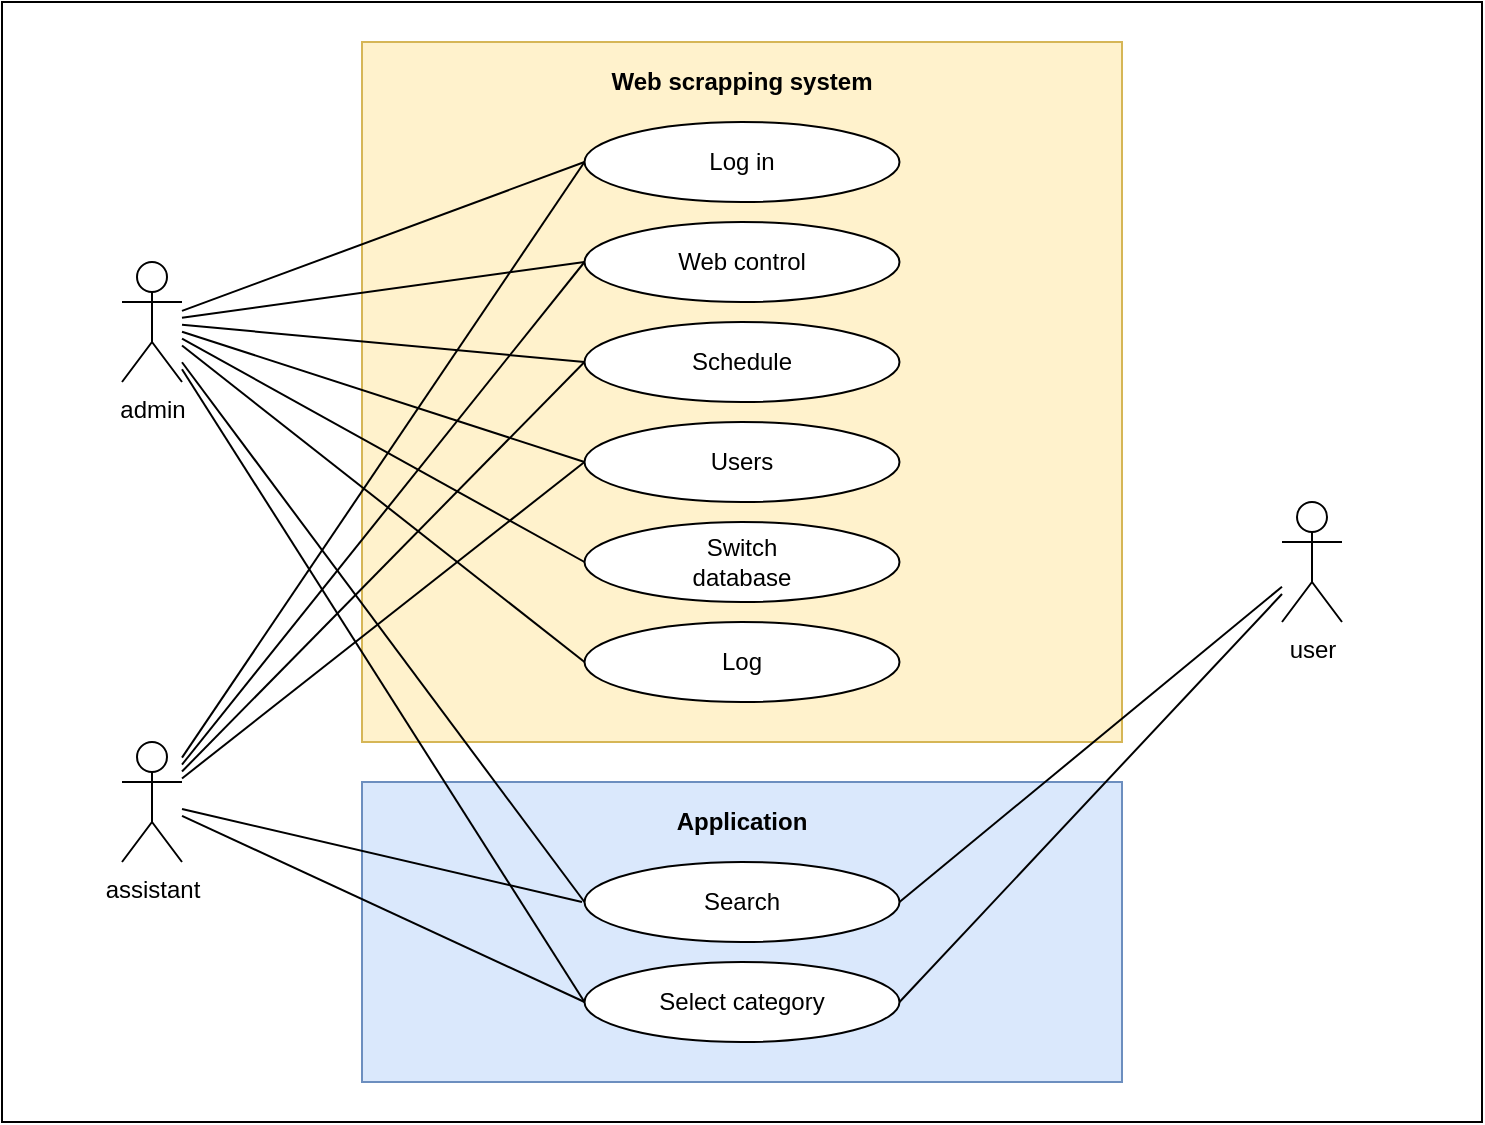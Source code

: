 <mxfile version="14.6.13" type="device"><diagram id="H8uagyXXBhhNgVOTjGwf" name="Page-1"><mxGraphModel dx="1144" dy="1633" grid="1" gridSize="10" guides="1" tooltips="1" connect="1" arrows="1" fold="1" page="1" pageScale="1" pageWidth="1600" pageHeight="900" math="0" shadow="0"><root><mxCell id="0"/><mxCell id="1" parent="0"/><mxCell id="vJiFZHp0hVva1MGDTRMI-4" value="" style="rounded=0;whiteSpace=wrap;html=1;" vertex="1" parent="1"><mxGeometry x="300" y="-20" width="740" height="560" as="geometry"/></mxCell><mxCell id="vJiFZHp0hVva1MGDTRMI-5" value="" style="rounded=0;whiteSpace=wrap;html=1;fillColor=#fff2cc;strokeColor=#d6b656;" vertex="1" parent="1"><mxGeometry x="480" width="380" height="350" as="geometry"/></mxCell><mxCell id="vJiFZHp0hVva1MGDTRMI-6" value="" style="ellipse;whiteSpace=wrap;html=1;" vertex="1" parent="1"><mxGeometry x="591.25" y="40" width="157.5" height="40" as="geometry"/></mxCell><mxCell id="vJiFZHp0hVva1MGDTRMI-7" value="" style="ellipse;whiteSpace=wrap;html=1;" vertex="1" parent="1"><mxGeometry x="591.25" y="90" width="157.5" height="40" as="geometry"/></mxCell><mxCell id="vJiFZHp0hVva1MGDTRMI-8" value="" style="ellipse;whiteSpace=wrap;html=1;" vertex="1" parent="1"><mxGeometry x="591.25" y="140" width="157.5" height="40" as="geometry"/></mxCell><mxCell id="vJiFZHp0hVva1MGDTRMI-9" value="" style="ellipse;whiteSpace=wrap;html=1;" vertex="1" parent="1"><mxGeometry x="591.25" y="190" width="157.5" height="40" as="geometry"/></mxCell><mxCell id="vJiFZHp0hVva1MGDTRMI-10" value="" style="ellipse;whiteSpace=wrap;html=1;" vertex="1" parent="1"><mxGeometry x="591.25" y="240" width="157.5" height="40" as="geometry"/></mxCell><mxCell id="vJiFZHp0hVva1MGDTRMI-11" value="" style="ellipse;whiteSpace=wrap;html=1;" vertex="1" parent="1"><mxGeometry x="591.25" y="290" width="157.5" height="40" as="geometry"/></mxCell><mxCell id="vJiFZHp0hVva1MGDTRMI-12" value="Log in" style="text;html=1;strokeColor=none;fillColor=none;align=center;verticalAlign=middle;whiteSpace=wrap;rounded=0;" vertex="1" parent="1"><mxGeometry x="650" y="50" width="40" height="20" as="geometry"/></mxCell><mxCell id="vJiFZHp0hVva1MGDTRMI-13" value="Web control" style="text;html=1;strokeColor=none;fillColor=none;align=center;verticalAlign=middle;whiteSpace=wrap;rounded=0;" vertex="1" parent="1"><mxGeometry x="630" y="100" width="80" height="20" as="geometry"/></mxCell><mxCell id="vJiFZHp0hVva1MGDTRMI-14" value="Schedule" style="text;html=1;strokeColor=none;fillColor=none;align=center;verticalAlign=middle;whiteSpace=wrap;rounded=0;" vertex="1" parent="1"><mxGeometry x="630" y="150" width="80" height="20" as="geometry"/></mxCell><mxCell id="vJiFZHp0hVva1MGDTRMI-15" value="Users" style="text;html=1;strokeColor=none;fillColor=none;align=center;verticalAlign=middle;whiteSpace=wrap;rounded=0;" vertex="1" parent="1"><mxGeometry x="630" y="200" width="80" height="20" as="geometry"/></mxCell><mxCell id="vJiFZHp0hVva1MGDTRMI-16" value="Switch database" style="text;html=1;strokeColor=none;fillColor=none;align=center;verticalAlign=middle;whiteSpace=wrap;rounded=0;" vertex="1" parent="1"><mxGeometry x="630" y="250" width="80" height="20" as="geometry"/></mxCell><mxCell id="vJiFZHp0hVva1MGDTRMI-17" value="Log" style="text;html=1;strokeColor=none;fillColor=none;align=center;verticalAlign=middle;whiteSpace=wrap;rounded=0;" vertex="1" parent="1"><mxGeometry x="630" y="300" width="80" height="20" as="geometry"/></mxCell><mxCell id="vJiFZHp0hVva1MGDTRMI-18" value="" style="rounded=0;whiteSpace=wrap;html=1;fillColor=#dae8fc;strokeColor=#6c8ebf;" vertex="1" parent="1"><mxGeometry x="480" y="370" width="380" height="150" as="geometry"/></mxCell><mxCell id="vJiFZHp0hVva1MGDTRMI-19" value="&lt;b&gt;Application&lt;/b&gt;" style="text;html=1;strokeColor=none;fillColor=none;align=center;verticalAlign=middle;whiteSpace=wrap;rounded=0;" vertex="1" parent="1"><mxGeometry x="630" y="380" width="80" height="20" as="geometry"/></mxCell><mxCell id="vJiFZHp0hVva1MGDTRMI-20" value="&lt;b&gt;Web scrapping system&lt;/b&gt;" style="text;html=1;strokeColor=none;fillColor=none;align=center;verticalAlign=middle;whiteSpace=wrap;rounded=0;" vertex="1" parent="1"><mxGeometry x="600" y="10" width="140" height="20" as="geometry"/></mxCell><mxCell id="vJiFZHp0hVva1MGDTRMI-21" value="" style="ellipse;whiteSpace=wrap;html=1;" vertex="1" parent="1"><mxGeometry x="591.25" y="410" width="157.5" height="40" as="geometry"/></mxCell><mxCell id="vJiFZHp0hVva1MGDTRMI-22" value="Search" style="text;html=1;strokeColor=none;fillColor=none;align=center;verticalAlign=middle;whiteSpace=wrap;rounded=0;" vertex="1" parent="1"><mxGeometry x="650" y="420" width="40" height="20" as="geometry"/></mxCell><mxCell id="vJiFZHp0hVva1MGDTRMI-23" value="" style="ellipse;whiteSpace=wrap;html=1;" vertex="1" parent="1"><mxGeometry x="591.25" y="460" width="157.5" height="40" as="geometry"/></mxCell><mxCell id="vJiFZHp0hVva1MGDTRMI-24" value="Select category" style="text;html=1;strokeColor=none;fillColor=none;align=center;verticalAlign=middle;whiteSpace=wrap;rounded=0;" vertex="1" parent="1"><mxGeometry x="615" y="470" width="110" height="20" as="geometry"/></mxCell><mxCell id="vJiFZHp0hVva1MGDTRMI-42" style="edgeStyle=none;rounded=0;orthogonalLoop=1;jettySize=auto;html=1;entryX=0;entryY=0.5;entryDx=0;entryDy=0;startArrow=none;startFill=0;endArrow=none;endFill=0;" edge="1" parent="1" source="vJiFZHp0hVva1MGDTRMI-25" target="vJiFZHp0hVva1MGDTRMI-6"><mxGeometry relative="1" as="geometry"/></mxCell><mxCell id="vJiFZHp0hVva1MGDTRMI-43" style="edgeStyle=none;rounded=0;orthogonalLoop=1;jettySize=auto;html=1;entryX=0;entryY=0.5;entryDx=0;entryDy=0;startArrow=none;startFill=0;endArrow=none;endFill=0;" edge="1" parent="1" source="vJiFZHp0hVva1MGDTRMI-25" target="vJiFZHp0hVva1MGDTRMI-7"><mxGeometry relative="1" as="geometry"/></mxCell><mxCell id="vJiFZHp0hVva1MGDTRMI-44" style="edgeStyle=none;rounded=0;orthogonalLoop=1;jettySize=auto;html=1;entryX=0;entryY=0.5;entryDx=0;entryDy=0;startArrow=none;startFill=0;endArrow=none;endFill=0;" edge="1" parent="1" source="vJiFZHp0hVva1MGDTRMI-25" target="vJiFZHp0hVva1MGDTRMI-8"><mxGeometry relative="1" as="geometry"/></mxCell><mxCell id="vJiFZHp0hVva1MGDTRMI-45" style="edgeStyle=none;rounded=0;orthogonalLoop=1;jettySize=auto;html=1;entryX=0;entryY=0.5;entryDx=0;entryDy=0;startArrow=none;startFill=0;endArrow=none;endFill=0;" edge="1" parent="1" source="vJiFZHp0hVva1MGDTRMI-25" target="vJiFZHp0hVva1MGDTRMI-9"><mxGeometry relative="1" as="geometry"/></mxCell><mxCell id="vJiFZHp0hVva1MGDTRMI-46" style="edgeStyle=none;rounded=0;orthogonalLoop=1;jettySize=auto;html=1;entryX=0;entryY=0.5;entryDx=0;entryDy=0;startArrow=none;startFill=0;endArrow=none;endFill=0;" edge="1" parent="1" source="vJiFZHp0hVva1MGDTRMI-25" target="vJiFZHp0hVva1MGDTRMI-10"><mxGeometry relative="1" as="geometry"/></mxCell><mxCell id="vJiFZHp0hVva1MGDTRMI-47" style="edgeStyle=none;rounded=0;orthogonalLoop=1;jettySize=auto;html=1;entryX=0;entryY=0.5;entryDx=0;entryDy=0;startArrow=none;startFill=0;endArrow=none;endFill=0;" edge="1" parent="1" source="vJiFZHp0hVva1MGDTRMI-25" target="vJiFZHp0hVva1MGDTRMI-11"><mxGeometry relative="1" as="geometry"/></mxCell><mxCell id="vJiFZHp0hVva1MGDTRMI-48" style="edgeStyle=none;rounded=0;orthogonalLoop=1;jettySize=auto;html=1;entryX=0;entryY=0.5;entryDx=0;entryDy=0;startArrow=none;startFill=0;endArrow=none;endFill=0;" edge="1" parent="1" source="vJiFZHp0hVva1MGDTRMI-25" target="vJiFZHp0hVva1MGDTRMI-21"><mxGeometry relative="1" as="geometry"/></mxCell><mxCell id="vJiFZHp0hVva1MGDTRMI-49" style="edgeStyle=none;rounded=0;orthogonalLoop=1;jettySize=auto;html=1;entryX=0;entryY=0.5;entryDx=0;entryDy=0;startArrow=none;startFill=0;endArrow=none;endFill=0;" edge="1" parent="1" source="vJiFZHp0hVva1MGDTRMI-25" target="vJiFZHp0hVva1MGDTRMI-23"><mxGeometry relative="1" as="geometry"/></mxCell><mxCell id="vJiFZHp0hVva1MGDTRMI-25" value="admin" style="shape=umlActor;verticalLabelPosition=bottom;verticalAlign=top;html=1;outlineConnect=0;" vertex="1" parent="1"><mxGeometry x="360" y="110" width="30" height="60" as="geometry"/></mxCell><mxCell id="vJiFZHp0hVva1MGDTRMI-58" style="edgeStyle=none;rounded=0;orthogonalLoop=1;jettySize=auto;html=1;entryX=0;entryY=0.5;entryDx=0;entryDy=0;startArrow=none;startFill=0;endArrow=none;endFill=0;" edge="1" parent="1" source="vJiFZHp0hVva1MGDTRMI-27" target="vJiFZHp0hVva1MGDTRMI-6"><mxGeometry relative="1" as="geometry"/></mxCell><mxCell id="vJiFZHp0hVva1MGDTRMI-59" style="edgeStyle=none;rounded=0;orthogonalLoop=1;jettySize=auto;html=1;entryX=0;entryY=0.5;entryDx=0;entryDy=0;startArrow=none;startFill=0;endArrow=none;endFill=0;" edge="1" parent="1" source="vJiFZHp0hVva1MGDTRMI-27" target="vJiFZHp0hVva1MGDTRMI-7"><mxGeometry relative="1" as="geometry"/></mxCell><mxCell id="vJiFZHp0hVva1MGDTRMI-60" style="edgeStyle=none;rounded=0;orthogonalLoop=1;jettySize=auto;html=1;entryX=0;entryY=0.5;entryDx=0;entryDy=0;startArrow=none;startFill=0;endArrow=none;endFill=0;" edge="1" parent="1" source="vJiFZHp0hVva1MGDTRMI-27" target="vJiFZHp0hVva1MGDTRMI-8"><mxGeometry relative="1" as="geometry"/></mxCell><mxCell id="vJiFZHp0hVva1MGDTRMI-61" style="edgeStyle=none;rounded=0;orthogonalLoop=1;jettySize=auto;html=1;entryX=0;entryY=0.5;entryDx=0;entryDy=0;startArrow=none;startFill=0;endArrow=none;endFill=0;" edge="1" parent="1" source="vJiFZHp0hVva1MGDTRMI-27" target="vJiFZHp0hVva1MGDTRMI-9"><mxGeometry relative="1" as="geometry"/></mxCell><mxCell id="vJiFZHp0hVva1MGDTRMI-62" style="edgeStyle=none;rounded=0;orthogonalLoop=1;jettySize=auto;html=1;startArrow=none;startFill=0;endArrow=none;endFill=0;" edge="1" parent="1" source="vJiFZHp0hVva1MGDTRMI-27"><mxGeometry relative="1" as="geometry"><mxPoint x="590" y="430" as="targetPoint"/></mxGeometry></mxCell><mxCell id="vJiFZHp0hVva1MGDTRMI-63" style="edgeStyle=none;rounded=0;orthogonalLoop=1;jettySize=auto;html=1;entryX=0;entryY=0.5;entryDx=0;entryDy=0;startArrow=none;startFill=0;endArrow=none;endFill=0;" edge="1" parent="1" source="vJiFZHp0hVva1MGDTRMI-27" target="vJiFZHp0hVva1MGDTRMI-23"><mxGeometry relative="1" as="geometry"/></mxCell><mxCell id="vJiFZHp0hVva1MGDTRMI-27" value="assistant" style="shape=umlActor;verticalLabelPosition=bottom;verticalAlign=top;html=1;outlineConnect=0;" vertex="1" parent="1"><mxGeometry x="360" y="350" width="30" height="60" as="geometry"/></mxCell><mxCell id="vJiFZHp0hVva1MGDTRMI-56" style="edgeStyle=none;rounded=0;orthogonalLoop=1;jettySize=auto;html=1;entryX=1;entryY=0.5;entryDx=0;entryDy=0;startArrow=none;startFill=0;endArrow=none;endFill=0;" edge="1" parent="1" source="vJiFZHp0hVva1MGDTRMI-28" target="vJiFZHp0hVva1MGDTRMI-21"><mxGeometry relative="1" as="geometry"/></mxCell><mxCell id="vJiFZHp0hVva1MGDTRMI-57" style="edgeStyle=none;rounded=0;orthogonalLoop=1;jettySize=auto;html=1;entryX=1;entryY=0.5;entryDx=0;entryDy=0;startArrow=none;startFill=0;endArrow=none;endFill=0;" edge="1" parent="1" source="vJiFZHp0hVva1MGDTRMI-28" target="vJiFZHp0hVva1MGDTRMI-23"><mxGeometry relative="1" as="geometry"/></mxCell><mxCell id="vJiFZHp0hVva1MGDTRMI-28" value="user" style="shape=umlActor;verticalLabelPosition=bottom;verticalAlign=top;html=1;outlineConnect=0;" vertex="1" parent="1"><mxGeometry x="940" y="230" width="30" height="60" as="geometry"/></mxCell></root></mxGraphModel></diagram></mxfile>